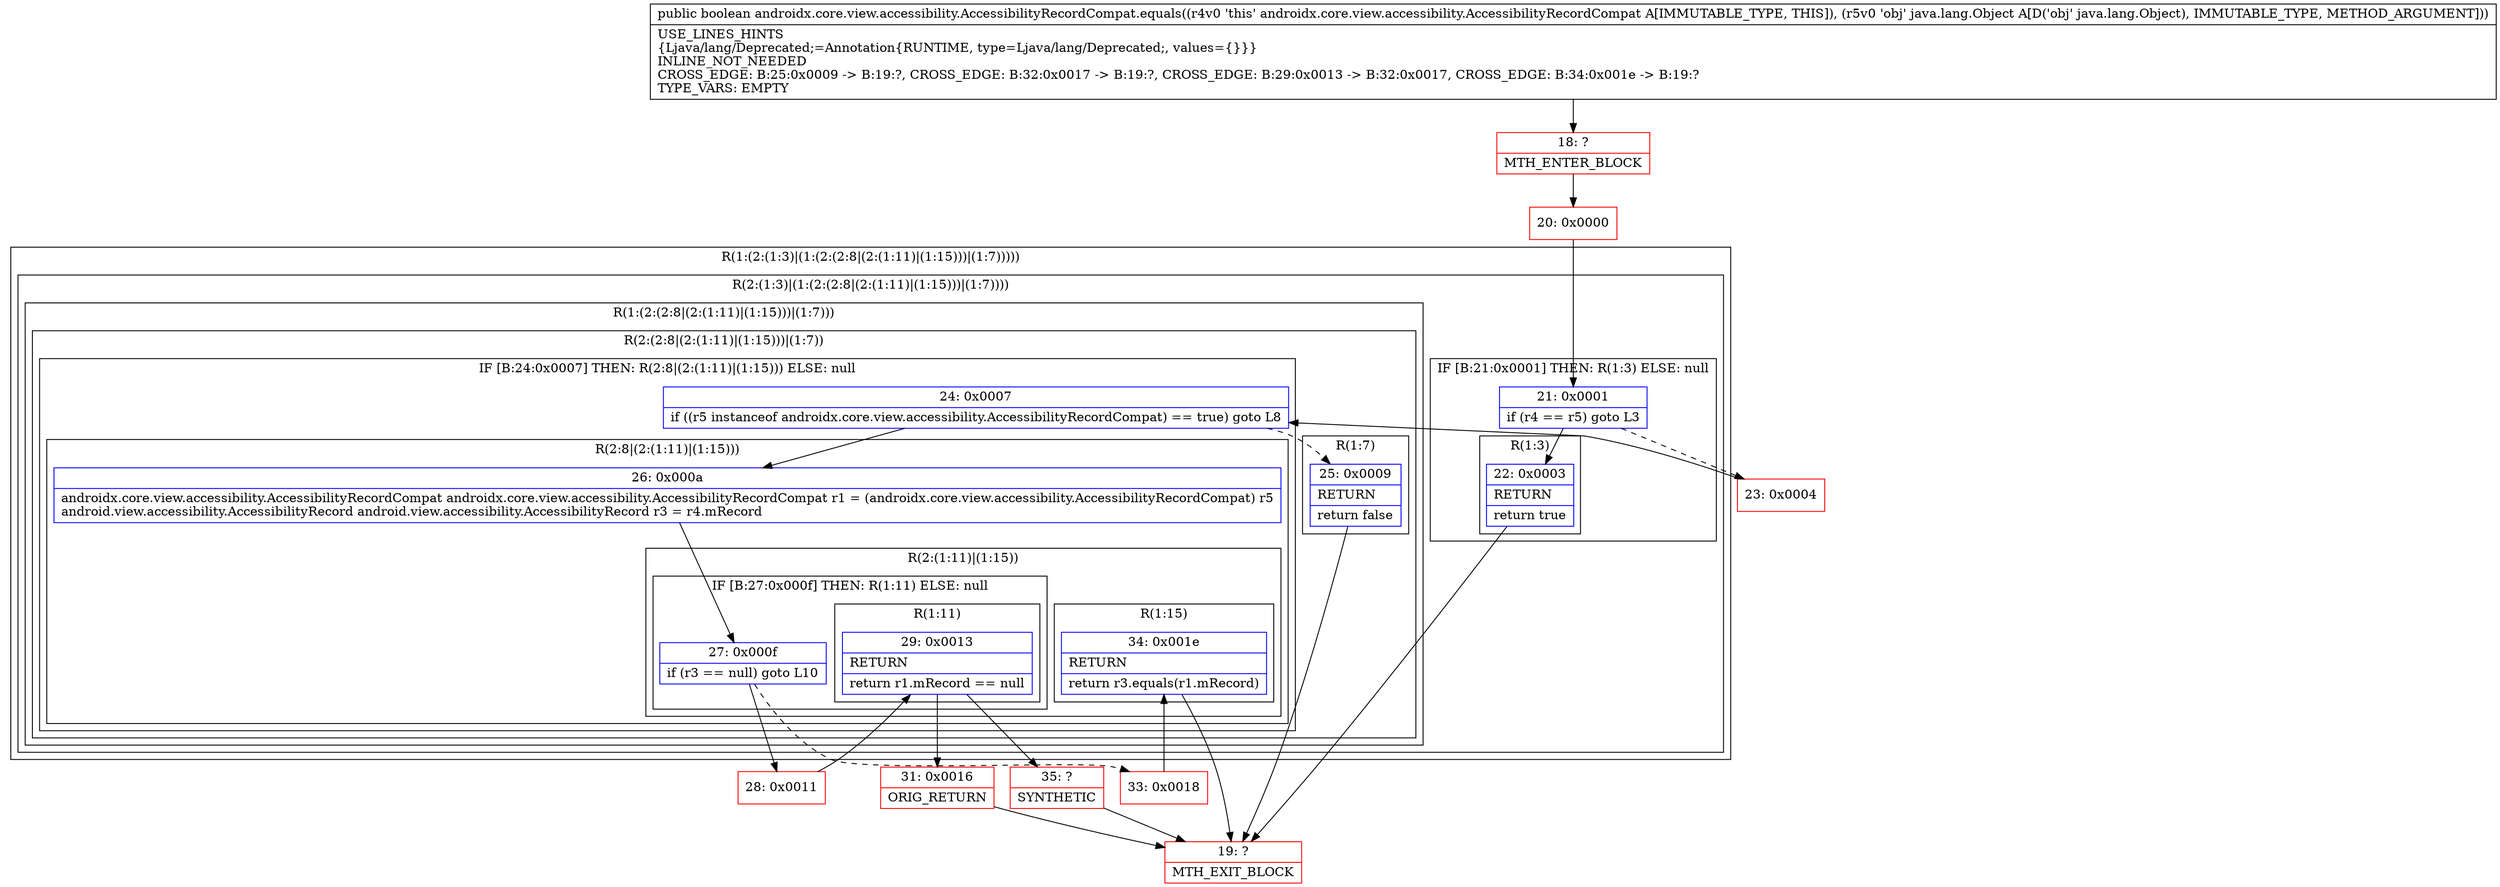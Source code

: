 digraph "CFG forandroidx.core.view.accessibility.AccessibilityRecordCompat.equals(Ljava\/lang\/Object;)Z" {
subgraph cluster_Region_407177577 {
label = "R(1:(2:(1:3)|(1:(2:(2:8|(2:(1:11)|(1:15)))|(1:7)))))";
node [shape=record,color=blue];
subgraph cluster_Region_1713015893 {
label = "R(2:(1:3)|(1:(2:(2:8|(2:(1:11)|(1:15)))|(1:7))))";
node [shape=record,color=blue];
subgraph cluster_IfRegion_824692356 {
label = "IF [B:21:0x0001] THEN: R(1:3) ELSE: null";
node [shape=record,color=blue];
Node_21 [shape=record,label="{21\:\ 0x0001|if (r4 == r5) goto L3\l}"];
subgraph cluster_Region_2034934081 {
label = "R(1:3)";
node [shape=record,color=blue];
Node_22 [shape=record,label="{22\:\ 0x0003|RETURN\l|return true\l}"];
}
}
subgraph cluster_Region_1232400704 {
label = "R(1:(2:(2:8|(2:(1:11)|(1:15)))|(1:7)))";
node [shape=record,color=blue];
subgraph cluster_Region_2067706911 {
label = "R(2:(2:8|(2:(1:11)|(1:15)))|(1:7))";
node [shape=record,color=blue];
subgraph cluster_IfRegion_1952585234 {
label = "IF [B:24:0x0007] THEN: R(2:8|(2:(1:11)|(1:15))) ELSE: null";
node [shape=record,color=blue];
Node_24 [shape=record,label="{24\:\ 0x0007|if ((r5 instanceof androidx.core.view.accessibility.AccessibilityRecordCompat) == true) goto L8\l}"];
subgraph cluster_Region_2117840756 {
label = "R(2:8|(2:(1:11)|(1:15)))";
node [shape=record,color=blue];
Node_26 [shape=record,label="{26\:\ 0x000a|androidx.core.view.accessibility.AccessibilityRecordCompat androidx.core.view.accessibility.AccessibilityRecordCompat r1 = (androidx.core.view.accessibility.AccessibilityRecordCompat) r5\landroid.view.accessibility.AccessibilityRecord android.view.accessibility.AccessibilityRecord r3 = r4.mRecord\l}"];
subgraph cluster_Region_1485758838 {
label = "R(2:(1:11)|(1:15))";
node [shape=record,color=blue];
subgraph cluster_IfRegion_262895332 {
label = "IF [B:27:0x000f] THEN: R(1:11) ELSE: null";
node [shape=record,color=blue];
Node_27 [shape=record,label="{27\:\ 0x000f|if (r3 == null) goto L10\l}"];
subgraph cluster_Region_1110298799 {
label = "R(1:11)";
node [shape=record,color=blue];
Node_29 [shape=record,label="{29\:\ 0x0013|RETURN\l|return r1.mRecord == null\l}"];
}
}
subgraph cluster_Region_1225348014 {
label = "R(1:15)";
node [shape=record,color=blue];
Node_34 [shape=record,label="{34\:\ 0x001e|RETURN\l|return r3.equals(r1.mRecord)\l}"];
}
}
}
}
subgraph cluster_Region_907994582 {
label = "R(1:7)";
node [shape=record,color=blue];
Node_25 [shape=record,label="{25\:\ 0x0009|RETURN\l|return false\l}"];
}
}
}
}
}
Node_18 [shape=record,color=red,label="{18\:\ ?|MTH_ENTER_BLOCK\l}"];
Node_20 [shape=record,color=red,label="{20\:\ 0x0000}"];
Node_19 [shape=record,color=red,label="{19\:\ ?|MTH_EXIT_BLOCK\l}"];
Node_23 [shape=record,color=red,label="{23\:\ 0x0004}"];
Node_28 [shape=record,color=red,label="{28\:\ 0x0011}"];
Node_31 [shape=record,color=red,label="{31\:\ 0x0016|ORIG_RETURN\l}"];
Node_35 [shape=record,color=red,label="{35\:\ ?|SYNTHETIC\l}"];
Node_33 [shape=record,color=red,label="{33\:\ 0x0018}"];
MethodNode[shape=record,label="{public boolean androidx.core.view.accessibility.AccessibilityRecordCompat.equals((r4v0 'this' androidx.core.view.accessibility.AccessibilityRecordCompat A[IMMUTABLE_TYPE, THIS]), (r5v0 'obj' java.lang.Object A[D('obj' java.lang.Object), IMMUTABLE_TYPE, METHOD_ARGUMENT]))  | USE_LINES_HINTS\l\{Ljava\/lang\/Deprecated;=Annotation\{RUNTIME, type=Ljava\/lang\/Deprecated;, values=\{\}\}\}\lINLINE_NOT_NEEDED\lCROSS_EDGE: B:25:0x0009 \-\> B:19:?, CROSS_EDGE: B:32:0x0017 \-\> B:19:?, CROSS_EDGE: B:29:0x0013 \-\> B:32:0x0017, CROSS_EDGE: B:34:0x001e \-\> B:19:?\lTYPE_VARS: EMPTY\l}"];
MethodNode -> Node_18;Node_21 -> Node_22;
Node_21 -> Node_23[style=dashed];
Node_22 -> Node_19;
Node_24 -> Node_25[style=dashed];
Node_24 -> Node_26;
Node_26 -> Node_27;
Node_27 -> Node_28;
Node_27 -> Node_33[style=dashed];
Node_29 -> Node_31;
Node_29 -> Node_35;
Node_34 -> Node_19;
Node_25 -> Node_19;
Node_18 -> Node_20;
Node_20 -> Node_21;
Node_23 -> Node_24;
Node_28 -> Node_29;
Node_31 -> Node_19;
Node_35 -> Node_19;
Node_33 -> Node_34;
}

